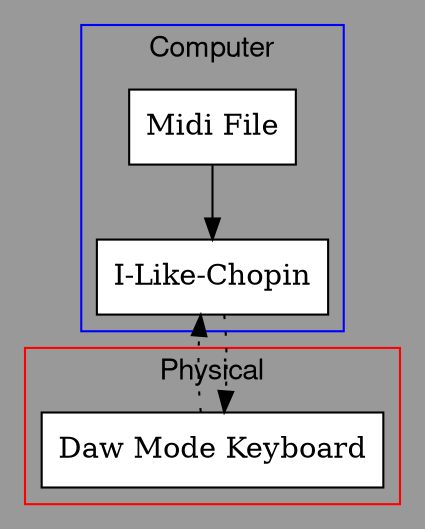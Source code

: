 digraph {
        bgcolor="#999999";
        splines=false;
        ranksep=0.5;
        fontname="Helvetica,Arial,sans-serif";
        node[shape=box, color=black, style=filled, fillcolor=white];
        edge [fontname="Helvetica,Arial,sans-serif", color=black];

        subgraph cluster_0 {
                label = "Computer";
                color=blue;
                MIDIFILE [label="Midi File"];
                ILC [label="I-Like-Chopin"];

        }

        MIDIFILE -> ILC


        subgraph cluster_1 {
                label = "Physical";
                color=red;
                KEYBOARD[label="Daw Mode Keyboard"];
        }

        KEYBOARD -> ILC [label="",style="dotted"];
        ILC -> KEYBOARD [label="",labeljust=l,style="dotted"];
}
